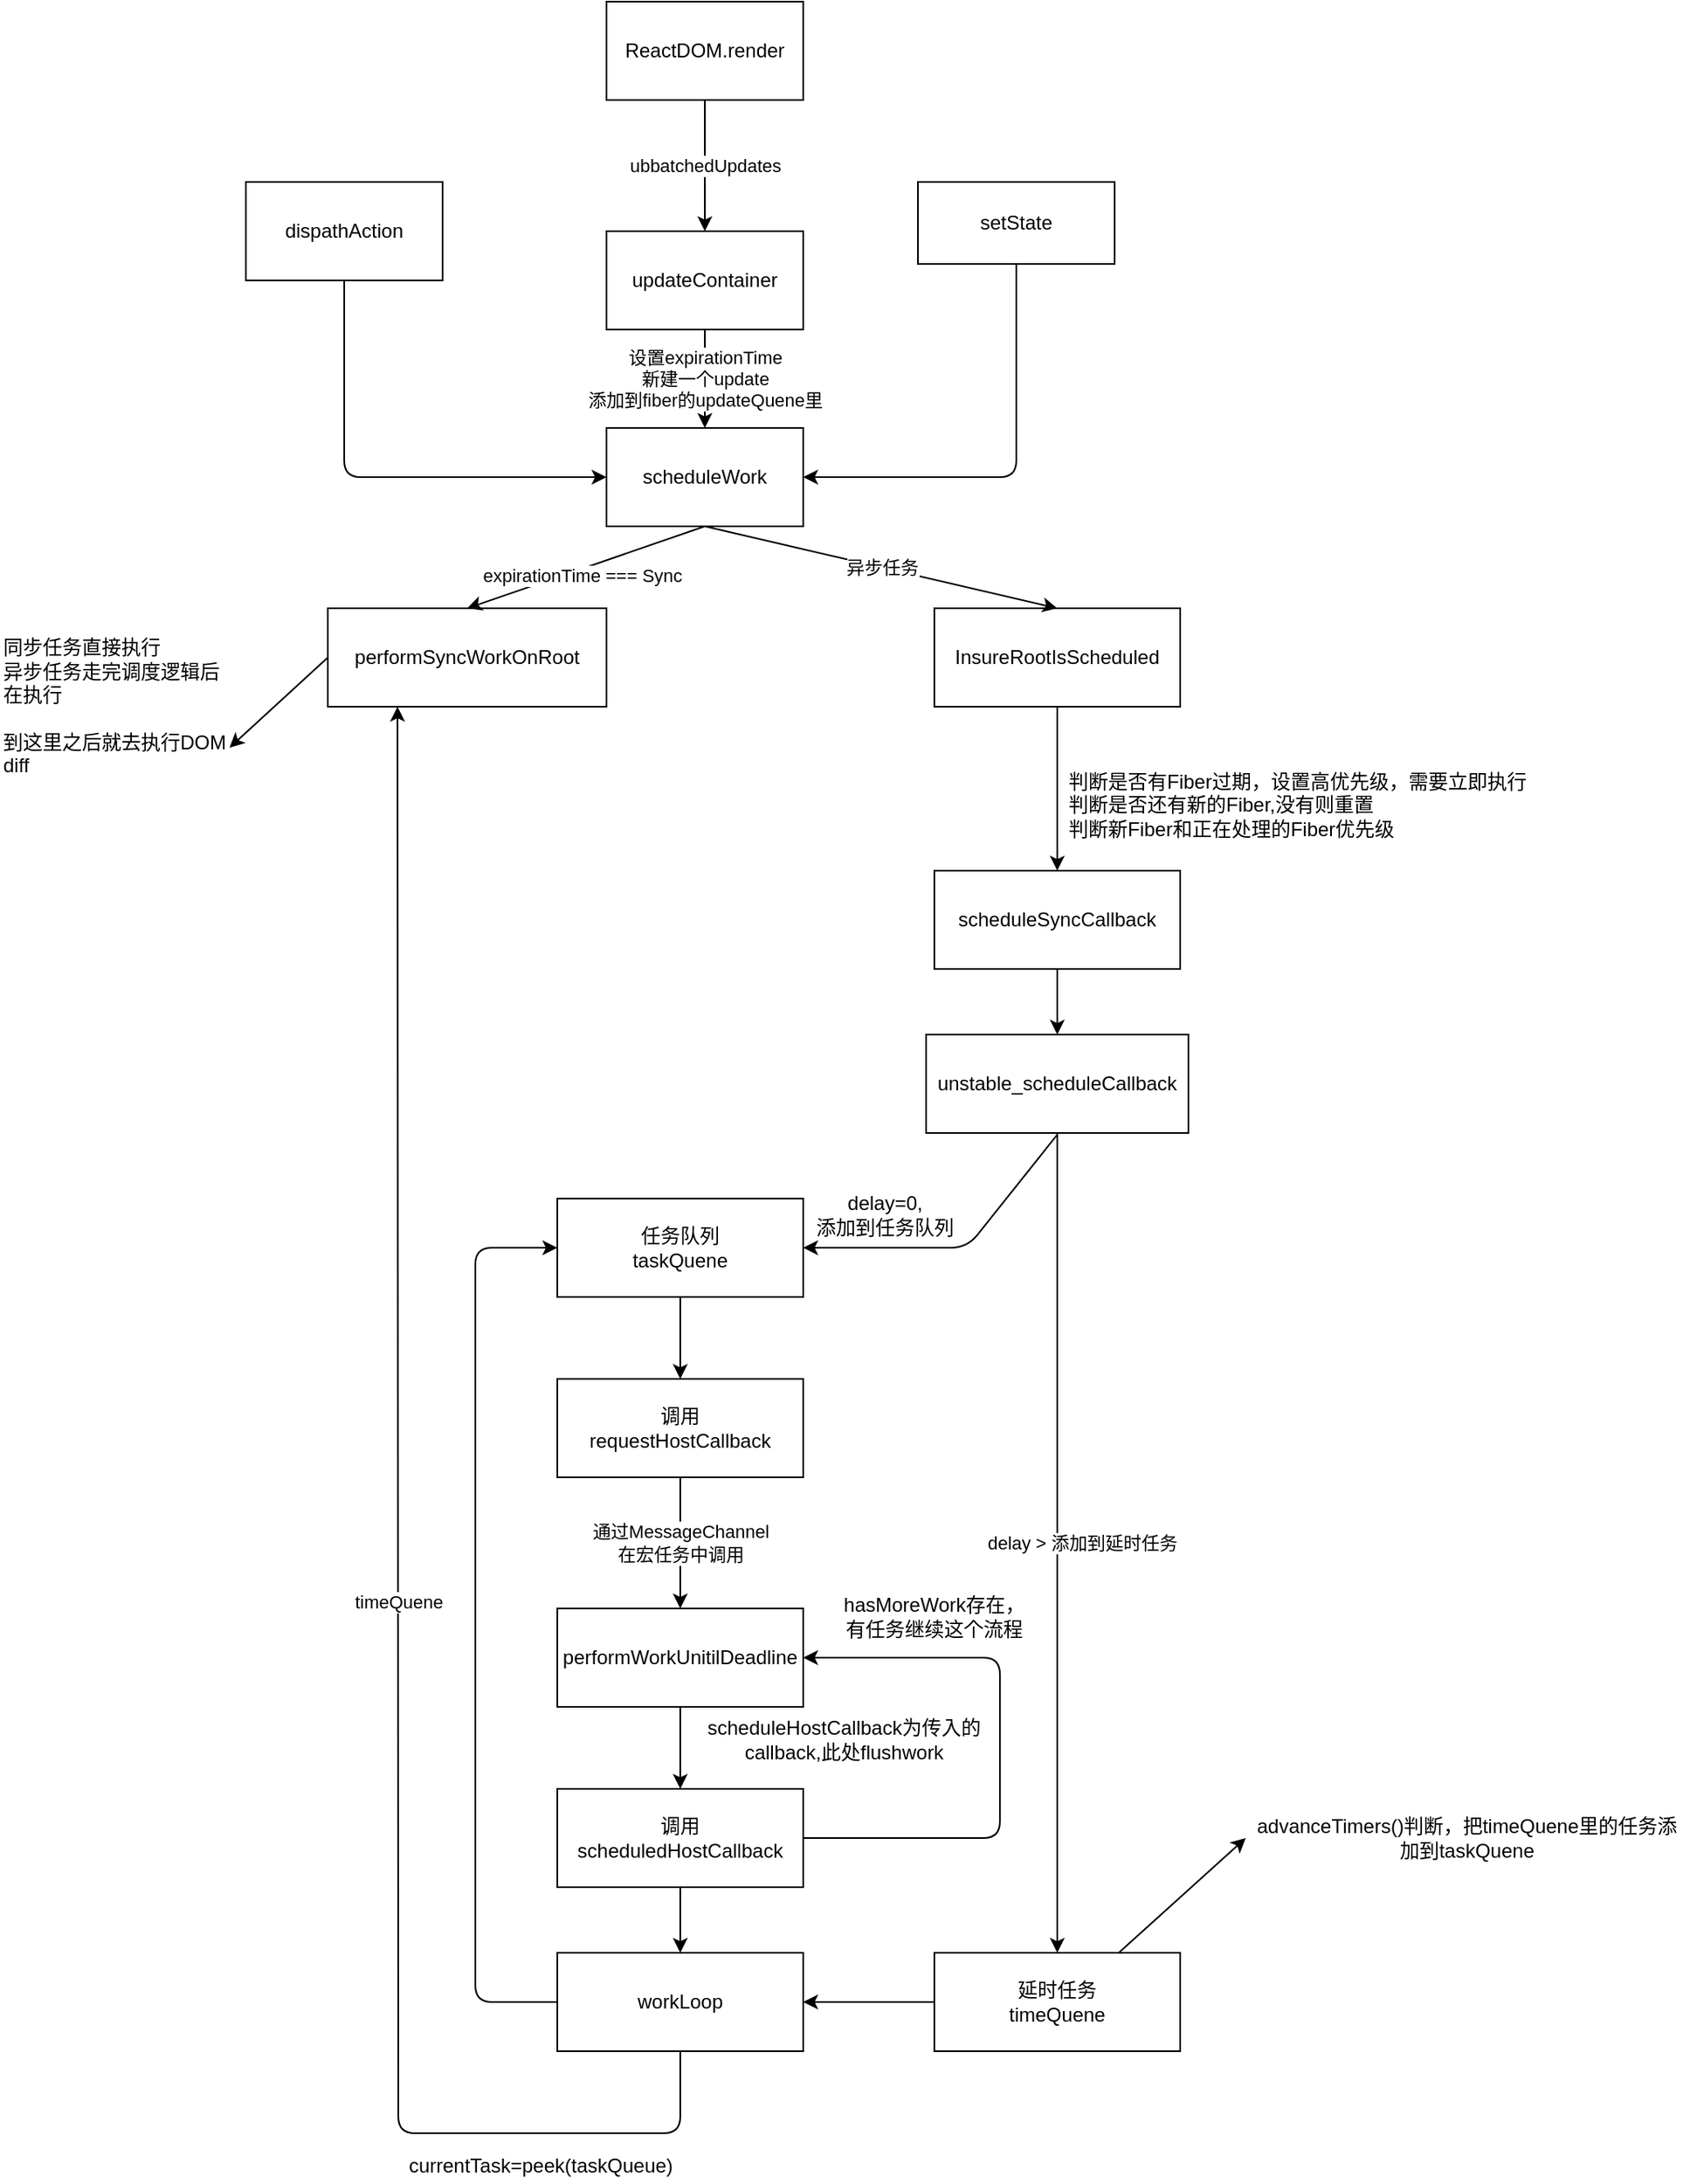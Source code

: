 <mxfile>
    <diagram id="xMZH2EMVT_zo9e15ZoNI" name="第 1 页">
        <mxGraphModel dx="1464" dy="1660" grid="1" gridSize="10" guides="1" tooltips="1" connect="1" arrows="1" fold="1" page="1" pageScale="1" pageWidth="827" pageHeight="1169" math="0" shadow="0">
            <root>
                <mxCell id="0"/>
                <mxCell id="1" parent="0"/>
                <mxCell id="8" value="ubbatchedUpdates" style="edgeStyle=none;html=1;exitX=0.5;exitY=1;exitDx=0;exitDy=0;" edge="1" parent="1" source="2" target="7">
                    <mxGeometry relative="1" as="geometry"/>
                </mxCell>
                <mxCell id="2" value="ReactDOM.render" style="rounded=0;whiteSpace=wrap;html=1;" vertex="1" parent="1">
                    <mxGeometry x="380" y="40" width="120" height="60" as="geometry"/>
                </mxCell>
                <mxCell id="36" style="edgeStyle=none;html=1;exitX=0;exitY=0.5;exitDx=0;exitDy=0;entryX=1;entryY=0.75;entryDx=0;entryDy=0;" edge="1" parent="1" source="3" target="35">
                    <mxGeometry relative="1" as="geometry"/>
                </mxCell>
                <mxCell id="3" value="performSyncWorkOnRoot" style="rounded=0;whiteSpace=wrap;html=1;" vertex="1" parent="1">
                    <mxGeometry x="210" y="410" width="170" height="60" as="geometry"/>
                </mxCell>
                <mxCell id="4" value="dispathAction" style="rounded=0;whiteSpace=wrap;html=1;" vertex="1" parent="1">
                    <mxGeometry x="160" y="150" width="120" height="60" as="geometry"/>
                </mxCell>
                <mxCell id="27" style="edgeStyle=none;html=1;exitX=0.5;exitY=1;exitDx=0;exitDy=0;entryX=0.5;entryY=0;entryDx=0;entryDy=0;" edge="1" parent="1" source="5" target="22">
                    <mxGeometry relative="1" as="geometry"/>
                </mxCell>
                <mxCell id="5" value="InsureRootIsScheduled" style="rounded=0;whiteSpace=wrap;html=1;" vertex="1" parent="1">
                    <mxGeometry x="580" y="410" width="150" height="60" as="geometry"/>
                </mxCell>
                <mxCell id="16" style="edgeStyle=none;html=1;exitX=0.5;exitY=1;exitDx=0;exitDy=0;entryX=0.5;entryY=0;entryDx=0;entryDy=0;" edge="1" parent="1" source="6" target="3">
                    <mxGeometry relative="1" as="geometry"/>
                </mxCell>
                <mxCell id="18" value="expirationTime === Sync" style="edgeLabel;html=1;align=center;verticalAlign=middle;resizable=0;points=[];" vertex="1" connectable="0" parent="16">
                    <mxGeometry x="0.048" y="4" relative="1" as="geometry">
                        <mxPoint as="offset"/>
                    </mxGeometry>
                </mxCell>
                <mxCell id="17" value="异步任务" style="edgeStyle=none;html=1;exitX=0.5;exitY=1;exitDx=0;exitDy=0;entryX=0.5;entryY=0;entryDx=0;entryDy=0;" edge="1" parent="1" source="6" target="5">
                    <mxGeometry relative="1" as="geometry">
                        <Array as="points"/>
                    </mxGeometry>
                </mxCell>
                <mxCell id="6" value="scheduleWork" style="rounded=0;whiteSpace=wrap;html=1;" vertex="1" parent="1">
                    <mxGeometry x="380" y="300" width="120" height="60" as="geometry"/>
                </mxCell>
                <mxCell id="9" value="设置expirationTime&lt;br&gt;新建一个update&lt;br&gt;添加到fiber的updateQuene里" style="edgeStyle=none;html=1;exitX=0.5;exitY=1;exitDx=0;exitDy=0;entryX=0.5;entryY=0;entryDx=0;entryDy=0;" edge="1" parent="1" source="7" target="6">
                    <mxGeometry relative="1" as="geometry"/>
                </mxCell>
                <mxCell id="7" value="updateContainer" style="rounded=0;whiteSpace=wrap;html=1;" vertex="1" parent="1">
                    <mxGeometry x="380" y="180" width="120" height="60" as="geometry"/>
                </mxCell>
                <mxCell id="15" style="edgeStyle=none;html=1;exitX=0.5;exitY=1;exitDx=0;exitDy=0;entryX=1;entryY=0.5;entryDx=0;entryDy=0;" edge="1" parent="1" source="10" target="6">
                    <mxGeometry relative="1" as="geometry">
                        <Array as="points">
                            <mxPoint x="630" y="330"/>
                        </Array>
                    </mxGeometry>
                </mxCell>
                <mxCell id="10" value="setState" style="rounded=0;whiteSpace=wrap;html=1;" vertex="1" parent="1">
                    <mxGeometry x="570" y="150" width="120" height="50" as="geometry"/>
                </mxCell>
                <mxCell id="14" value="" style="endArrow=classic;html=1;exitX=0.5;exitY=1;exitDx=0;exitDy=0;entryX=0;entryY=0.5;entryDx=0;entryDy=0;" edge="1" parent="1" source="4" target="6">
                    <mxGeometry width="50" height="50" relative="1" as="geometry">
                        <mxPoint x="460" y="380" as="sourcePoint"/>
                        <mxPoint x="510" y="330" as="targetPoint"/>
                        <Array as="points">
                            <mxPoint x="220" y="330"/>
                        </Array>
                    </mxGeometry>
                </mxCell>
                <mxCell id="38" value="delay &amp;gt; 添加到延时任务" style="edgeStyle=none;html=1;exitX=0.5;exitY=1;exitDx=0;exitDy=0;entryX=0.5;entryY=0;entryDx=0;entryDy=0;" edge="1" parent="1" source="20" target="31">
                    <mxGeometry y="15" relative="1" as="geometry">
                        <mxPoint as="offset"/>
                    </mxGeometry>
                </mxCell>
                <mxCell id="20" value="unstable_scheduleCallback" style="rounded=0;whiteSpace=wrap;html=1;" vertex="1" parent="1">
                    <mxGeometry x="575" y="670" width="160" height="60" as="geometry"/>
                </mxCell>
                <mxCell id="37" style="edgeStyle=none;html=1;exitX=0.5;exitY=1;exitDx=0;exitDy=0;entryX=0.5;entryY=0;entryDx=0;entryDy=0;" edge="1" parent="1" source="22" target="20">
                    <mxGeometry relative="1" as="geometry"/>
                </mxCell>
                <mxCell id="22" value="scheduleSyncCallback" style="rounded=0;whiteSpace=wrap;html=1;" vertex="1" parent="1">
                    <mxGeometry x="580" y="570" width="150" height="60" as="geometry"/>
                </mxCell>
                <mxCell id="28" value="判断是否有Fiber过期，设置高优先级，需要立即执行&lt;br&gt;判断是否还有新的Fiber,没有则重置&lt;br&gt;判断新Fiber和正在处理的Fiber优先级" style="text;html=1;strokeColor=none;fillColor=none;align=left;verticalAlign=middle;whiteSpace=wrap;rounded=0;" vertex="1" parent="1">
                    <mxGeometry x="660" y="510" width="360" height="40" as="geometry"/>
                </mxCell>
                <mxCell id="48" style="edgeStyle=none;html=1;exitX=0.5;exitY=1;exitDx=0;exitDy=0;entryX=0.5;entryY=0;entryDx=0;entryDy=0;" edge="1" parent="1" source="30" target="43">
                    <mxGeometry relative="1" as="geometry"/>
                </mxCell>
                <mxCell id="30" value="任务队列&lt;br&gt;taskQuene" style="rounded=0;whiteSpace=wrap;html=1;" vertex="1" parent="1">
                    <mxGeometry x="350" y="770" width="150" height="60" as="geometry"/>
                </mxCell>
                <mxCell id="53" style="edgeStyle=none;html=1;exitX=0;exitY=0.5;exitDx=0;exitDy=0;entryX=1;entryY=0.5;entryDx=0;entryDy=0;" edge="1" parent="1" source="31" target="50">
                    <mxGeometry relative="1" as="geometry"/>
                </mxCell>
                <mxCell id="59" style="edgeStyle=none;html=1;exitX=0.75;exitY=0;exitDx=0;exitDy=0;" edge="1" parent="1" source="31">
                    <mxGeometry relative="1" as="geometry">
                        <mxPoint x="770" y="1160" as="targetPoint"/>
                    </mxGeometry>
                </mxCell>
                <mxCell id="31" value="延时任务&lt;br&gt;timeQuene" style="rounded=0;whiteSpace=wrap;html=1;" vertex="1" parent="1">
                    <mxGeometry x="580" y="1230" width="150" height="60" as="geometry"/>
                </mxCell>
                <mxCell id="35" value="同步任务直接执行&lt;br&gt;异步任务走完调度逻辑后在执行&lt;br&gt;&lt;br&gt;到这里之后就去执行DOM diff" style="text;html=1;strokeColor=none;fillColor=none;align=left;verticalAlign=middle;whiteSpace=wrap;rounded=0;" vertex="1" parent="1">
                    <mxGeometry x="10" y="420" width="140" height="100" as="geometry"/>
                </mxCell>
                <mxCell id="40" value="" style="endArrow=classic;html=1;entryX=1;entryY=0.5;entryDx=0;entryDy=0;" edge="1" parent="1" target="30">
                    <mxGeometry width="50" height="50" relative="1" as="geometry">
                        <mxPoint x="655" y="731" as="sourcePoint"/>
                        <mxPoint x="720" y="720" as="targetPoint"/>
                        <Array as="points">
                            <mxPoint x="600" y="800"/>
                        </Array>
                    </mxGeometry>
                </mxCell>
                <mxCell id="41" value="delay=0,&lt;br&gt;添加到任务队列" style="text;html=1;strokeColor=none;fillColor=none;align=center;verticalAlign=middle;whiteSpace=wrap;rounded=0;" vertex="1" parent="1">
                    <mxGeometry x="500" y="770" width="100" height="20" as="geometry"/>
                </mxCell>
                <mxCell id="49" value="通过MessageChannel&lt;br&gt;在宏任务中调用" style="edgeStyle=none;html=1;exitX=0.5;exitY=1;exitDx=0;exitDy=0;entryX=0.5;entryY=0;entryDx=0;entryDy=0;" edge="1" parent="1" source="43" target="46">
                    <mxGeometry relative="1" as="geometry">
                        <Array as="points"/>
                    </mxGeometry>
                </mxCell>
                <mxCell id="43" value="调用&lt;br&gt;requestHostCallback" style="rounded=0;whiteSpace=wrap;html=1;" vertex="1" parent="1">
                    <mxGeometry x="350" y="880" width="150" height="60" as="geometry"/>
                </mxCell>
                <mxCell id="58" style="edgeStyle=none;html=1;exitX=0.5;exitY=1;exitDx=0;exitDy=0;entryX=0.5;entryY=0;entryDx=0;entryDy=0;" edge="1" parent="1" source="44" target="50">
                    <mxGeometry relative="1" as="geometry"/>
                </mxCell>
                <mxCell id="62" style="edgeStyle=none;html=1;exitX=1;exitY=0.5;exitDx=0;exitDy=0;entryX=1;entryY=0.5;entryDx=0;entryDy=0;" edge="1" parent="1" source="44" target="46">
                    <mxGeometry relative="1" as="geometry">
                        <mxPoint x="610" y="1030" as="targetPoint"/>
                        <Array as="points">
                            <mxPoint x="620" y="1160"/>
                            <mxPoint x="620" y="1050"/>
                        </Array>
                    </mxGeometry>
                </mxCell>
                <mxCell id="44" value="调用&lt;br&gt;scheduledHostCallback" style="rounded=0;whiteSpace=wrap;html=1;" vertex="1" parent="1">
                    <mxGeometry x="350" y="1130" width="150" height="60" as="geometry"/>
                </mxCell>
                <mxCell id="51" style="edgeStyle=none;html=1;exitX=0.5;exitY=1;exitDx=0;exitDy=0;entryX=0.5;entryY=0;entryDx=0;entryDy=0;" edge="1" parent="1" source="46" target="44">
                    <mxGeometry relative="1" as="geometry"/>
                </mxCell>
                <mxCell id="46" value="performWorkUnitilDeadline" style="rounded=0;whiteSpace=wrap;html=1;" vertex="1" parent="1">
                    <mxGeometry x="350" y="1020" width="150" height="60" as="geometry"/>
                </mxCell>
                <mxCell id="54" value="timeQuene" style="edgeStyle=none;html=1;exitX=0.5;exitY=1;exitDx=0;exitDy=0;entryX=0.25;entryY=1;entryDx=0;entryDy=0;" edge="1" parent="1" source="50" target="3">
                    <mxGeometry relative="1" as="geometry">
                        <mxPoint x="160" y="970" as="targetPoint"/>
                        <Array as="points">
                            <mxPoint x="425" y="1340"/>
                            <mxPoint x="253" y="1340"/>
                        </Array>
                    </mxGeometry>
                </mxCell>
                <mxCell id="57" style="edgeStyle=none;html=1;exitX=0;exitY=0.5;exitDx=0;exitDy=0;entryX=0;entryY=0.5;entryDx=0;entryDy=0;" edge="1" parent="1" source="50" target="30">
                    <mxGeometry relative="1" as="geometry">
                        <Array as="points">
                            <mxPoint x="300" y="1260"/>
                            <mxPoint x="300" y="1030"/>
                            <mxPoint x="300" y="800"/>
                        </Array>
                    </mxGeometry>
                </mxCell>
                <mxCell id="50" value="workLoop" style="rounded=0;whiteSpace=wrap;html=1;" vertex="1" parent="1">
                    <mxGeometry x="350" y="1230" width="150" height="60" as="geometry"/>
                </mxCell>
                <mxCell id="52" value="scheduleHostCallback为传入的callback,此处flushwork" style="text;html=1;strokeColor=none;fillColor=none;align=center;verticalAlign=middle;whiteSpace=wrap;rounded=0;" vertex="1" parent="1">
                    <mxGeometry x="430" y="1090" width="190" height="20" as="geometry"/>
                </mxCell>
                <mxCell id="56" value="currentTask=peek(taskQueue)" style="text;html=1;strokeColor=none;fillColor=none;align=center;verticalAlign=middle;whiteSpace=wrap;rounded=0;" vertex="1" parent="1">
                    <mxGeometry x="240" y="1350" width="200" height="20" as="geometry"/>
                </mxCell>
                <mxCell id="60" value="advanceTimers()判断，把timeQuene里的任务添加到taskQuene" style="text;html=1;strokeColor=none;fillColor=none;align=center;verticalAlign=middle;whiteSpace=wrap;rounded=0;" vertex="1" parent="1">
                    <mxGeometry x="770" y="1125" width="270" height="70" as="geometry"/>
                </mxCell>
                <mxCell id="63" value="hasMoreWork存在，有任务继续这个流程" style="text;html=1;strokeColor=none;fillColor=none;align=center;verticalAlign=middle;whiteSpace=wrap;rounded=0;" vertex="1" parent="1">
                    <mxGeometry x="520" y="1010" width="120" height="30" as="geometry"/>
                </mxCell>
            </root>
        </mxGraphModel>
    </diagram>
</mxfile>